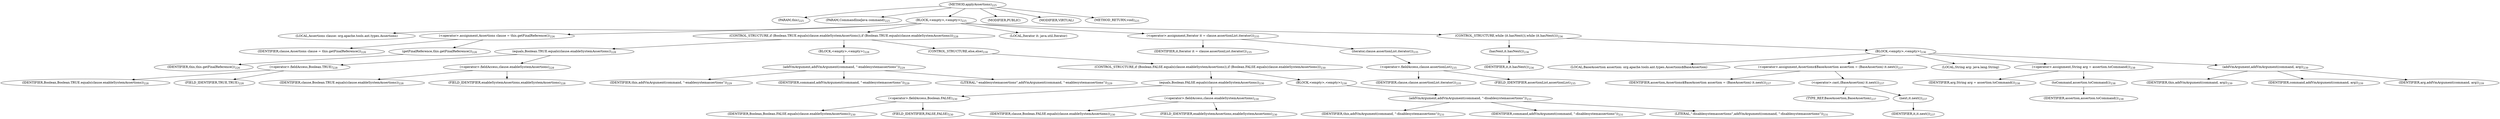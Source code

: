 digraph "applyAssertions" {  
"335" [label = <(METHOD,applyAssertions)<SUB>225</SUB>> ]
"26" [label = <(PARAM,this)<SUB>225</SUB>> ]
"336" [label = <(PARAM,CommandlineJava command)<SUB>225</SUB>> ]
"337" [label = <(BLOCK,&lt;empty&gt;,&lt;empty&gt;)<SUB>225</SUB>> ]
"338" [label = <(LOCAL,Assertions clause: org.apache.tools.ant.types.Assertions)> ]
"339" [label = <(&lt;operator&gt;.assignment,Assertions clause = this.getFinalReference())<SUB>226</SUB>> ]
"340" [label = <(IDENTIFIER,clause,Assertions clause = this.getFinalReference())<SUB>226</SUB>> ]
"341" [label = <(getFinalReference,this.getFinalReference())<SUB>226</SUB>> ]
"25" [label = <(IDENTIFIER,this,this.getFinalReference())<SUB>226</SUB>> ]
"342" [label = <(CONTROL_STRUCTURE,if (Boolean.TRUE.equals(clause.enableSystemAssertions)),if (Boolean.TRUE.equals(clause.enableSystemAssertions)))<SUB>228</SUB>> ]
"343" [label = <(equals,Boolean.TRUE.equals(clause.enableSystemAssertions))<SUB>228</SUB>> ]
"344" [label = <(&lt;operator&gt;.fieldAccess,Boolean.TRUE)<SUB>228</SUB>> ]
"345" [label = <(IDENTIFIER,Boolean,Boolean.TRUE.equals(clause.enableSystemAssertions))<SUB>228</SUB>> ]
"346" [label = <(FIELD_IDENTIFIER,TRUE,TRUE)<SUB>228</SUB>> ]
"347" [label = <(&lt;operator&gt;.fieldAccess,clause.enableSystemAssertions)<SUB>228</SUB>> ]
"348" [label = <(IDENTIFIER,clause,Boolean.TRUE.equals(clause.enableSystemAssertions))<SUB>228</SUB>> ]
"349" [label = <(FIELD_IDENTIFIER,enableSystemAssertions,enableSystemAssertions)<SUB>228</SUB>> ]
"350" [label = <(BLOCK,&lt;empty&gt;,&lt;empty&gt;)<SUB>228</SUB>> ]
"351" [label = <(addVmArgument,addVmArgument(command, &quot;-enablesystemassertions&quot;))<SUB>229</SUB>> ]
"27" [label = <(IDENTIFIER,this,addVmArgument(command, &quot;-enablesystemassertions&quot;))<SUB>229</SUB>> ]
"352" [label = <(IDENTIFIER,command,addVmArgument(command, &quot;-enablesystemassertions&quot;))<SUB>229</SUB>> ]
"353" [label = <(LITERAL,&quot;-enablesystemassertions&quot;,addVmArgument(command, &quot;-enablesystemassertions&quot;))<SUB>229</SUB>> ]
"354" [label = <(CONTROL_STRUCTURE,else,else)<SUB>230</SUB>> ]
"355" [label = <(CONTROL_STRUCTURE,if (Boolean.FALSE.equals(clause.enableSystemAssertions)),if (Boolean.FALSE.equals(clause.enableSystemAssertions)))<SUB>230</SUB>> ]
"356" [label = <(equals,Boolean.FALSE.equals(clause.enableSystemAssertions))<SUB>230</SUB>> ]
"357" [label = <(&lt;operator&gt;.fieldAccess,Boolean.FALSE)<SUB>230</SUB>> ]
"358" [label = <(IDENTIFIER,Boolean,Boolean.FALSE.equals(clause.enableSystemAssertions))<SUB>230</SUB>> ]
"359" [label = <(FIELD_IDENTIFIER,FALSE,FALSE)<SUB>230</SUB>> ]
"360" [label = <(&lt;operator&gt;.fieldAccess,clause.enableSystemAssertions)<SUB>230</SUB>> ]
"361" [label = <(IDENTIFIER,clause,Boolean.FALSE.equals(clause.enableSystemAssertions))<SUB>230</SUB>> ]
"362" [label = <(FIELD_IDENTIFIER,enableSystemAssertions,enableSystemAssertions)<SUB>230</SUB>> ]
"363" [label = <(BLOCK,&lt;empty&gt;,&lt;empty&gt;)<SUB>230</SUB>> ]
"364" [label = <(addVmArgument,addVmArgument(command, &quot;-disablesystemassertions&quot;))<SUB>231</SUB>> ]
"28" [label = <(IDENTIFIER,this,addVmArgument(command, &quot;-disablesystemassertions&quot;))<SUB>231</SUB>> ]
"365" [label = <(IDENTIFIER,command,addVmArgument(command, &quot;-disablesystemassertions&quot;))<SUB>231</SUB>> ]
"366" [label = <(LITERAL,&quot;-disablesystemassertions&quot;,addVmArgument(command, &quot;-disablesystemassertions&quot;))<SUB>231</SUB>> ]
"367" [label = <(LOCAL,Iterator it: java.util.Iterator)> ]
"368" [label = <(&lt;operator&gt;.assignment,Iterator it = clause.assertionList.iterator())<SUB>235</SUB>> ]
"369" [label = <(IDENTIFIER,it,Iterator it = clause.assertionList.iterator())<SUB>235</SUB>> ]
"370" [label = <(iterator,clause.assertionList.iterator())<SUB>235</SUB>> ]
"371" [label = <(&lt;operator&gt;.fieldAccess,clause.assertionList)<SUB>235</SUB>> ]
"372" [label = <(IDENTIFIER,clause,clause.assertionList.iterator())<SUB>235</SUB>> ]
"373" [label = <(FIELD_IDENTIFIER,assertionList,assertionList)<SUB>235</SUB>> ]
"374" [label = <(CONTROL_STRUCTURE,while (it.hasNext()),while (it.hasNext()))<SUB>236</SUB>> ]
"375" [label = <(hasNext,it.hasNext())<SUB>236</SUB>> ]
"376" [label = <(IDENTIFIER,it,it.hasNext())<SUB>236</SUB>> ]
"377" [label = <(BLOCK,&lt;empty&gt;,&lt;empty&gt;)<SUB>236</SUB>> ]
"378" [label = <(LOCAL,BaseAssertion assertion: org.apache.tools.ant.types.Assertions$BaseAssertion)> ]
"379" [label = <(&lt;operator&gt;.assignment,Assertions$BaseAssertion assertion = (BaseAssertion) it.next())<SUB>237</SUB>> ]
"380" [label = <(IDENTIFIER,assertion,Assertions$BaseAssertion assertion = (BaseAssertion) it.next())<SUB>237</SUB>> ]
"381" [label = <(&lt;operator&gt;.cast,(BaseAssertion) it.next())<SUB>237</SUB>> ]
"382" [label = <(TYPE_REF,BaseAssertion,BaseAssertion)<SUB>237</SUB>> ]
"383" [label = <(next,it.next())<SUB>237</SUB>> ]
"384" [label = <(IDENTIFIER,it,it.next())<SUB>237</SUB>> ]
"385" [label = <(LOCAL,String arg: java.lang.String)> ]
"386" [label = <(&lt;operator&gt;.assignment,String arg = assertion.toCommand())<SUB>238</SUB>> ]
"387" [label = <(IDENTIFIER,arg,String arg = assertion.toCommand())<SUB>238</SUB>> ]
"388" [label = <(toCommand,assertion.toCommand())<SUB>238</SUB>> ]
"389" [label = <(IDENTIFIER,assertion,assertion.toCommand())<SUB>238</SUB>> ]
"390" [label = <(addVmArgument,addVmArgument(command, arg))<SUB>239</SUB>> ]
"29" [label = <(IDENTIFIER,this,addVmArgument(command, arg))<SUB>239</SUB>> ]
"391" [label = <(IDENTIFIER,command,addVmArgument(command, arg))<SUB>239</SUB>> ]
"392" [label = <(IDENTIFIER,arg,addVmArgument(command, arg))<SUB>239</SUB>> ]
"393" [label = <(MODIFIER,PUBLIC)> ]
"394" [label = <(MODIFIER,VIRTUAL)> ]
"395" [label = <(METHOD_RETURN,void)<SUB>225</SUB>> ]
  "335" -> "26" 
  "335" -> "336" 
  "335" -> "337" 
  "335" -> "393" 
  "335" -> "394" 
  "335" -> "395" 
  "337" -> "338" 
  "337" -> "339" 
  "337" -> "342" 
  "337" -> "367" 
  "337" -> "368" 
  "337" -> "374" 
  "339" -> "340" 
  "339" -> "341" 
  "341" -> "25" 
  "342" -> "343" 
  "342" -> "350" 
  "342" -> "354" 
  "343" -> "344" 
  "343" -> "347" 
  "344" -> "345" 
  "344" -> "346" 
  "347" -> "348" 
  "347" -> "349" 
  "350" -> "351" 
  "351" -> "27" 
  "351" -> "352" 
  "351" -> "353" 
  "354" -> "355" 
  "355" -> "356" 
  "355" -> "363" 
  "356" -> "357" 
  "356" -> "360" 
  "357" -> "358" 
  "357" -> "359" 
  "360" -> "361" 
  "360" -> "362" 
  "363" -> "364" 
  "364" -> "28" 
  "364" -> "365" 
  "364" -> "366" 
  "368" -> "369" 
  "368" -> "370" 
  "370" -> "371" 
  "371" -> "372" 
  "371" -> "373" 
  "374" -> "375" 
  "374" -> "377" 
  "375" -> "376" 
  "377" -> "378" 
  "377" -> "379" 
  "377" -> "385" 
  "377" -> "386" 
  "377" -> "390" 
  "379" -> "380" 
  "379" -> "381" 
  "381" -> "382" 
  "381" -> "383" 
  "383" -> "384" 
  "386" -> "387" 
  "386" -> "388" 
  "388" -> "389" 
  "390" -> "29" 
  "390" -> "391" 
  "390" -> "392" 
}
